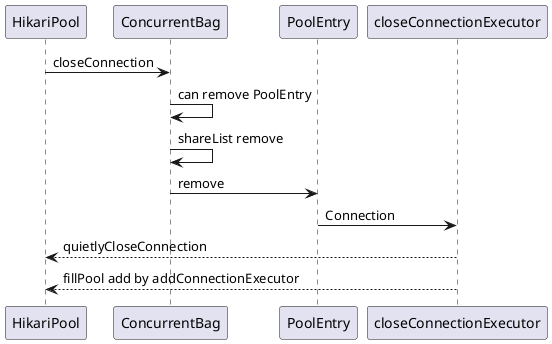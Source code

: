 @startuml
HikariPool -> ConcurrentBag: closeConnection
ConcurrentBag -> ConcurrentBag: can remove PoolEntry
ConcurrentBag -> ConcurrentBag: shareList remove
ConcurrentBag -> PoolEntry: remove
PoolEntry -> closeConnectionExecutor: Connection

closeConnectionExecutor --> HikariPool:quietlyCloseConnection
closeConnectionExecutor --> HikariPool:fillPool add by addConnectionExecutor
@enduml
